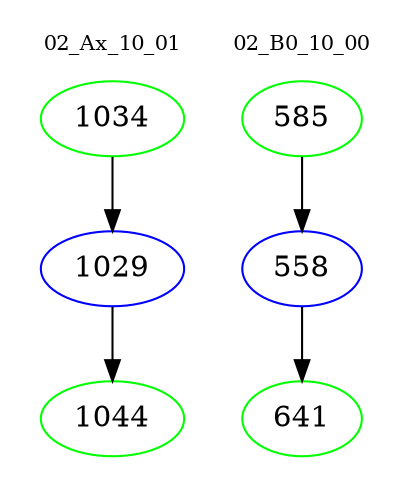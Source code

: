 digraph{
subgraph cluster_0 {
color = white
label = "02_Ax_10_01";
fontsize=10;
T0_1034 [label="1034", color="green"]
T0_1034 -> T0_1029 [color="black"]
T0_1029 [label="1029", color="blue"]
T0_1029 -> T0_1044 [color="black"]
T0_1044 [label="1044", color="green"]
}
subgraph cluster_1 {
color = white
label = "02_B0_10_00";
fontsize=10;
T1_585 [label="585", color="green"]
T1_585 -> T1_558 [color="black"]
T1_558 [label="558", color="blue"]
T1_558 -> T1_641 [color="black"]
T1_641 [label="641", color="green"]
}
}
